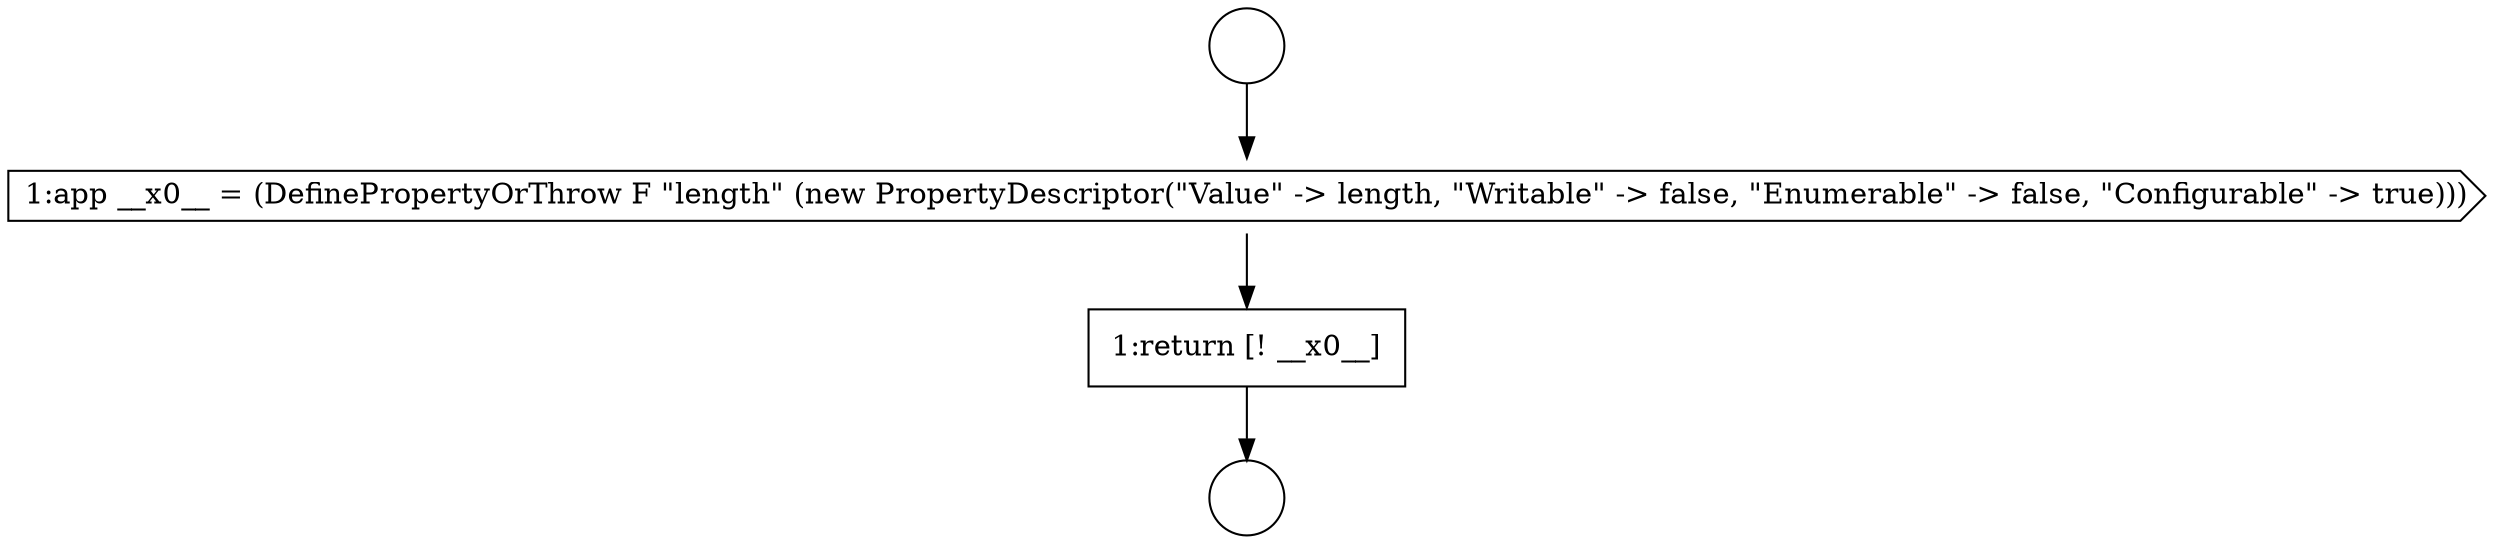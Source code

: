 digraph {
  node2400 [shape=circle label=" " color="black" fillcolor="white" style=filled]
  node2402 [shape=cds, label=<<font color="black">1:app __x0__ = (DefinePropertyOrThrow F &quot;length&quot; (new PropertyDescriptor(&quot;Value&quot; -&gt; length, &quot;Writable&quot; -&gt; false, &quot;Enumerable&quot; -&gt; false, &quot;Configurable&quot; -&gt; true)))</font>> color="black" fillcolor="white" style=filled]
  node2403 [shape=none, margin=0, label=<<font color="black">
    <table border="0" cellborder="1" cellspacing="0" cellpadding="10">
      <tr><td align="left">1:return [! __x0__]</td></tr>
    </table>
  </font>> color="black" fillcolor="white" style=filled]
  node2401 [shape=circle label=" " color="black" fillcolor="white" style=filled]
  node2400 -> node2402 [ color="black"]
  node2402 -> node2403 [ color="black"]
  node2403 -> node2401 [ color="black"]
}
